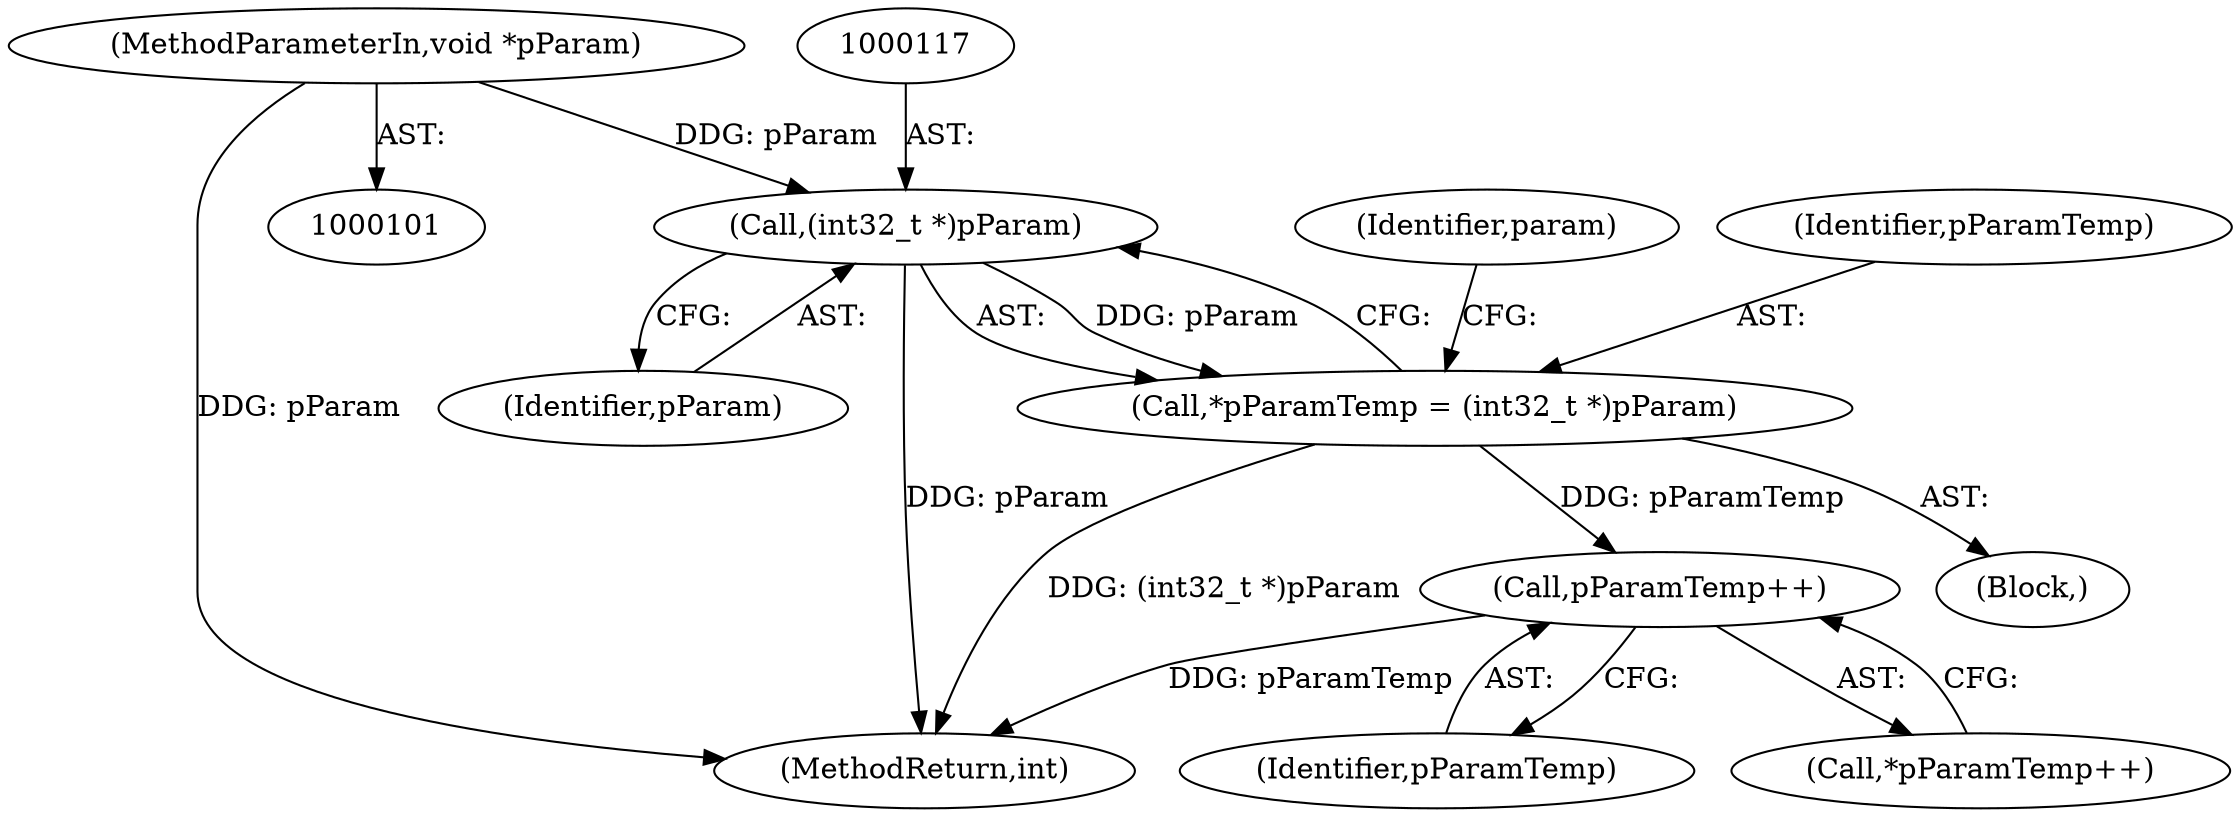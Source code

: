 digraph "0_Android_321ea5257e37c8edb26e66fe4ee78cca4cd915fe_0@pointer" {
"1000103" [label="(MethodParameterIn,void *pParam)"];
"1000116" [label="(Call,(int32_t *)pParam)"];
"1000114" [label="(Call,*pParamTemp = (int32_t *)pParam)"];
"1000123" [label="(Call,pParamTemp++)"];
"1000122" [label="(Call,*pParamTemp++)"];
"1000121" [label="(Identifier,param)"];
"1000123" [label="(Call,pParamTemp++)"];
"1000115" [label="(Identifier,pParamTemp)"];
"1000124" [label="(Identifier,pParamTemp)"];
"1000116" [label="(Call,(int32_t *)pParam)"];
"1000118" [label="(Identifier,pParam)"];
"1000103" [label="(MethodParameterIn,void *pParam)"];
"1000105" [label="(Block,)"];
"1000268" [label="(MethodReturn,int)"];
"1000114" [label="(Call,*pParamTemp = (int32_t *)pParam)"];
"1000103" -> "1000101"  [label="AST: "];
"1000103" -> "1000268"  [label="DDG: pParam"];
"1000103" -> "1000116"  [label="DDG: pParam"];
"1000116" -> "1000114"  [label="AST: "];
"1000116" -> "1000118"  [label="CFG: "];
"1000117" -> "1000116"  [label="AST: "];
"1000118" -> "1000116"  [label="AST: "];
"1000114" -> "1000116"  [label="CFG: "];
"1000116" -> "1000268"  [label="DDG: pParam"];
"1000116" -> "1000114"  [label="DDG: pParam"];
"1000114" -> "1000105"  [label="AST: "];
"1000115" -> "1000114"  [label="AST: "];
"1000121" -> "1000114"  [label="CFG: "];
"1000114" -> "1000268"  [label="DDG: (int32_t *)pParam"];
"1000114" -> "1000123"  [label="DDG: pParamTemp"];
"1000123" -> "1000122"  [label="AST: "];
"1000123" -> "1000124"  [label="CFG: "];
"1000124" -> "1000123"  [label="AST: "];
"1000122" -> "1000123"  [label="CFG: "];
"1000123" -> "1000268"  [label="DDG: pParamTemp"];
}

